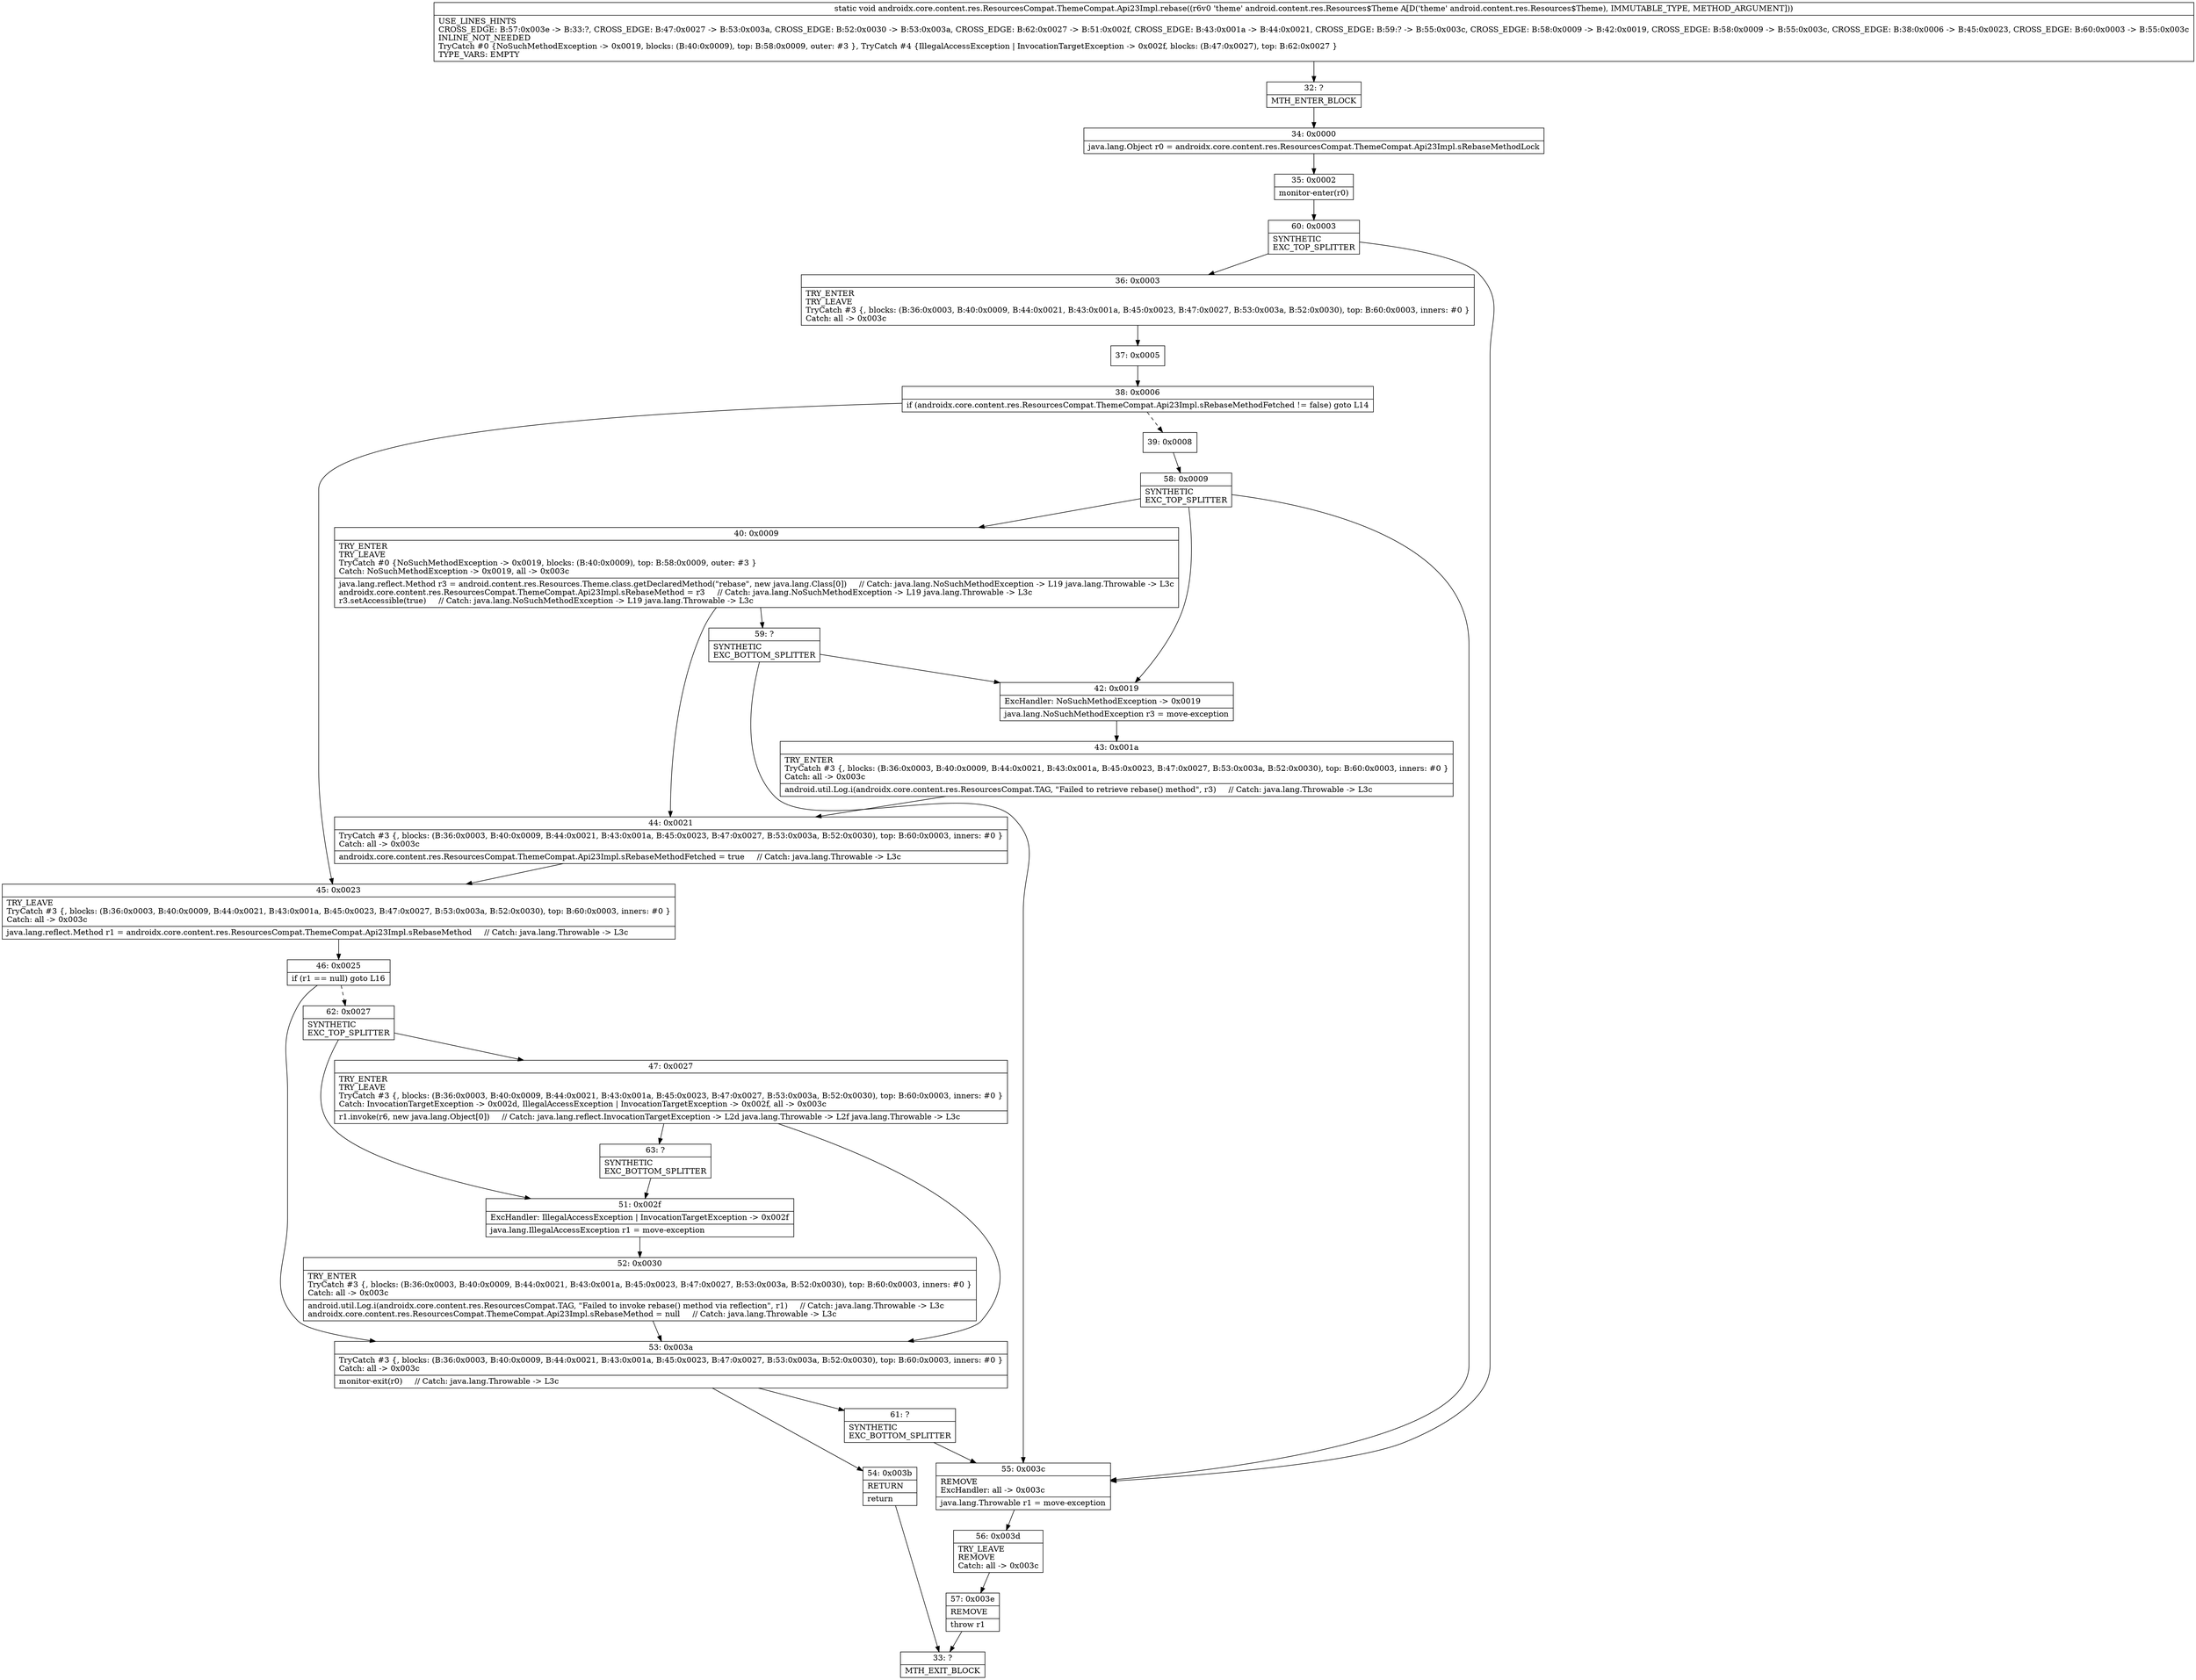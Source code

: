 digraph "CFG forandroidx.core.content.res.ResourcesCompat.ThemeCompat.Api23Impl.rebase(Landroid\/content\/res\/Resources$Theme;)V" {
Node_32 [shape=record,label="{32\:\ ?|MTH_ENTER_BLOCK\l}"];
Node_34 [shape=record,label="{34\:\ 0x0000|java.lang.Object r0 = androidx.core.content.res.ResourcesCompat.ThemeCompat.Api23Impl.sRebaseMethodLock\l}"];
Node_35 [shape=record,label="{35\:\ 0x0002|monitor\-enter(r0)\l}"];
Node_60 [shape=record,label="{60\:\ 0x0003|SYNTHETIC\lEXC_TOP_SPLITTER\l}"];
Node_36 [shape=record,label="{36\:\ 0x0003|TRY_ENTER\lTRY_LEAVE\lTryCatch #3 \{, blocks: (B:36:0x0003, B:40:0x0009, B:44:0x0021, B:43:0x001a, B:45:0x0023, B:47:0x0027, B:53:0x003a, B:52:0x0030), top: B:60:0x0003, inners: #0 \}\lCatch: all \-\> 0x003c\l}"];
Node_37 [shape=record,label="{37\:\ 0x0005}"];
Node_38 [shape=record,label="{38\:\ 0x0006|if (androidx.core.content.res.ResourcesCompat.ThemeCompat.Api23Impl.sRebaseMethodFetched != false) goto L14\l}"];
Node_39 [shape=record,label="{39\:\ 0x0008}"];
Node_58 [shape=record,label="{58\:\ 0x0009|SYNTHETIC\lEXC_TOP_SPLITTER\l}"];
Node_40 [shape=record,label="{40\:\ 0x0009|TRY_ENTER\lTRY_LEAVE\lTryCatch #0 \{NoSuchMethodException \-\> 0x0019, blocks: (B:40:0x0009), top: B:58:0x0009, outer: #3 \}\lCatch: NoSuchMethodException \-\> 0x0019, all \-\> 0x003c\l|java.lang.reflect.Method r3 = android.content.res.Resources.Theme.class.getDeclaredMethod(\"rebase\", new java.lang.Class[0])     \/\/ Catch: java.lang.NoSuchMethodException \-\> L19 java.lang.Throwable \-\> L3c\landroidx.core.content.res.ResourcesCompat.ThemeCompat.Api23Impl.sRebaseMethod = r3     \/\/ Catch: java.lang.NoSuchMethodException \-\> L19 java.lang.Throwable \-\> L3c\lr3.setAccessible(true)     \/\/ Catch: java.lang.NoSuchMethodException \-\> L19 java.lang.Throwable \-\> L3c\l}"];
Node_44 [shape=record,label="{44\:\ 0x0021|TryCatch #3 \{, blocks: (B:36:0x0003, B:40:0x0009, B:44:0x0021, B:43:0x001a, B:45:0x0023, B:47:0x0027, B:53:0x003a, B:52:0x0030), top: B:60:0x0003, inners: #0 \}\lCatch: all \-\> 0x003c\l|androidx.core.content.res.ResourcesCompat.ThemeCompat.Api23Impl.sRebaseMethodFetched = true     \/\/ Catch: java.lang.Throwable \-\> L3c\l}"];
Node_59 [shape=record,label="{59\:\ ?|SYNTHETIC\lEXC_BOTTOM_SPLITTER\l}"];
Node_42 [shape=record,label="{42\:\ 0x0019|ExcHandler: NoSuchMethodException \-\> 0x0019\l|java.lang.NoSuchMethodException r3 = move\-exception\l}"];
Node_43 [shape=record,label="{43\:\ 0x001a|TRY_ENTER\lTryCatch #3 \{, blocks: (B:36:0x0003, B:40:0x0009, B:44:0x0021, B:43:0x001a, B:45:0x0023, B:47:0x0027, B:53:0x003a, B:52:0x0030), top: B:60:0x0003, inners: #0 \}\lCatch: all \-\> 0x003c\l|android.util.Log.i(androidx.core.content.res.ResourcesCompat.TAG, \"Failed to retrieve rebase() method\", r3)     \/\/ Catch: java.lang.Throwable \-\> L3c\l}"];
Node_45 [shape=record,label="{45\:\ 0x0023|TRY_LEAVE\lTryCatch #3 \{, blocks: (B:36:0x0003, B:40:0x0009, B:44:0x0021, B:43:0x001a, B:45:0x0023, B:47:0x0027, B:53:0x003a, B:52:0x0030), top: B:60:0x0003, inners: #0 \}\lCatch: all \-\> 0x003c\l|java.lang.reflect.Method r1 = androidx.core.content.res.ResourcesCompat.ThemeCompat.Api23Impl.sRebaseMethod     \/\/ Catch: java.lang.Throwable \-\> L3c\l}"];
Node_46 [shape=record,label="{46\:\ 0x0025|if (r1 == null) goto L16\l}"];
Node_53 [shape=record,label="{53\:\ 0x003a|TryCatch #3 \{, blocks: (B:36:0x0003, B:40:0x0009, B:44:0x0021, B:43:0x001a, B:45:0x0023, B:47:0x0027, B:53:0x003a, B:52:0x0030), top: B:60:0x0003, inners: #0 \}\lCatch: all \-\> 0x003c\l|monitor\-exit(r0)     \/\/ Catch: java.lang.Throwable \-\> L3c\l}"];
Node_54 [shape=record,label="{54\:\ 0x003b|RETURN\l|return\l}"];
Node_33 [shape=record,label="{33\:\ ?|MTH_EXIT_BLOCK\l}"];
Node_61 [shape=record,label="{61\:\ ?|SYNTHETIC\lEXC_BOTTOM_SPLITTER\l}"];
Node_62 [shape=record,label="{62\:\ 0x0027|SYNTHETIC\lEXC_TOP_SPLITTER\l}"];
Node_47 [shape=record,label="{47\:\ 0x0027|TRY_ENTER\lTRY_LEAVE\lTryCatch #3 \{, blocks: (B:36:0x0003, B:40:0x0009, B:44:0x0021, B:43:0x001a, B:45:0x0023, B:47:0x0027, B:53:0x003a, B:52:0x0030), top: B:60:0x0003, inners: #0 \}\lCatch: InvocationTargetException \-\> 0x002d, IllegalAccessException \| InvocationTargetException \-\> 0x002f, all \-\> 0x003c\l|r1.invoke(r6, new java.lang.Object[0])     \/\/ Catch: java.lang.reflect.InvocationTargetException \-\> L2d java.lang.Throwable \-\> L2f java.lang.Throwable \-\> L3c\l}"];
Node_63 [shape=record,label="{63\:\ ?|SYNTHETIC\lEXC_BOTTOM_SPLITTER\l}"];
Node_51 [shape=record,label="{51\:\ 0x002f|ExcHandler: IllegalAccessException \| InvocationTargetException \-\> 0x002f\l|java.lang.IllegalAccessException r1 = move\-exception\l}"];
Node_52 [shape=record,label="{52\:\ 0x0030|TRY_ENTER\lTryCatch #3 \{, blocks: (B:36:0x0003, B:40:0x0009, B:44:0x0021, B:43:0x001a, B:45:0x0023, B:47:0x0027, B:53:0x003a, B:52:0x0030), top: B:60:0x0003, inners: #0 \}\lCatch: all \-\> 0x003c\l|android.util.Log.i(androidx.core.content.res.ResourcesCompat.TAG, \"Failed to invoke rebase() method via reflection\", r1)     \/\/ Catch: java.lang.Throwable \-\> L3c\landroidx.core.content.res.ResourcesCompat.ThemeCompat.Api23Impl.sRebaseMethod = null     \/\/ Catch: java.lang.Throwable \-\> L3c\l}"];
Node_55 [shape=record,label="{55\:\ 0x003c|REMOVE\lExcHandler: all \-\> 0x003c\l|java.lang.Throwable r1 = move\-exception\l}"];
Node_56 [shape=record,label="{56\:\ 0x003d|TRY_LEAVE\lREMOVE\lCatch: all \-\> 0x003c\l}"];
Node_57 [shape=record,label="{57\:\ 0x003e|REMOVE\l|throw r1\l}"];
MethodNode[shape=record,label="{static void androidx.core.content.res.ResourcesCompat.ThemeCompat.Api23Impl.rebase((r6v0 'theme' android.content.res.Resources$Theme A[D('theme' android.content.res.Resources$Theme), IMMUTABLE_TYPE, METHOD_ARGUMENT]))  | USE_LINES_HINTS\lCROSS_EDGE: B:57:0x003e \-\> B:33:?, CROSS_EDGE: B:47:0x0027 \-\> B:53:0x003a, CROSS_EDGE: B:52:0x0030 \-\> B:53:0x003a, CROSS_EDGE: B:62:0x0027 \-\> B:51:0x002f, CROSS_EDGE: B:43:0x001a \-\> B:44:0x0021, CROSS_EDGE: B:59:? \-\> B:55:0x003c, CROSS_EDGE: B:58:0x0009 \-\> B:42:0x0019, CROSS_EDGE: B:58:0x0009 \-\> B:55:0x003c, CROSS_EDGE: B:38:0x0006 \-\> B:45:0x0023, CROSS_EDGE: B:60:0x0003 \-\> B:55:0x003c\lINLINE_NOT_NEEDED\lTryCatch #0 \{NoSuchMethodException \-\> 0x0019, blocks: (B:40:0x0009), top: B:58:0x0009, outer: #3 \}, TryCatch #4 \{IllegalAccessException \| InvocationTargetException \-\> 0x002f, blocks: (B:47:0x0027), top: B:62:0x0027 \}\lTYPE_VARS: EMPTY\l}"];
MethodNode -> Node_32;Node_32 -> Node_34;
Node_34 -> Node_35;
Node_35 -> Node_60;
Node_60 -> Node_36;
Node_60 -> Node_55;
Node_36 -> Node_37;
Node_37 -> Node_38;
Node_38 -> Node_39[style=dashed];
Node_38 -> Node_45;
Node_39 -> Node_58;
Node_58 -> Node_40;
Node_58 -> Node_42;
Node_58 -> Node_55;
Node_40 -> Node_44;
Node_40 -> Node_59;
Node_44 -> Node_45;
Node_59 -> Node_42;
Node_59 -> Node_55;
Node_42 -> Node_43;
Node_43 -> Node_44;
Node_45 -> Node_46;
Node_46 -> Node_53;
Node_46 -> Node_62[style=dashed];
Node_53 -> Node_54;
Node_53 -> Node_61;
Node_54 -> Node_33;
Node_61 -> Node_55;
Node_62 -> Node_47;
Node_62 -> Node_51;
Node_47 -> Node_53;
Node_47 -> Node_63;
Node_63 -> Node_51;
Node_51 -> Node_52;
Node_52 -> Node_53;
Node_55 -> Node_56;
Node_56 -> Node_57;
Node_57 -> Node_33;
}

